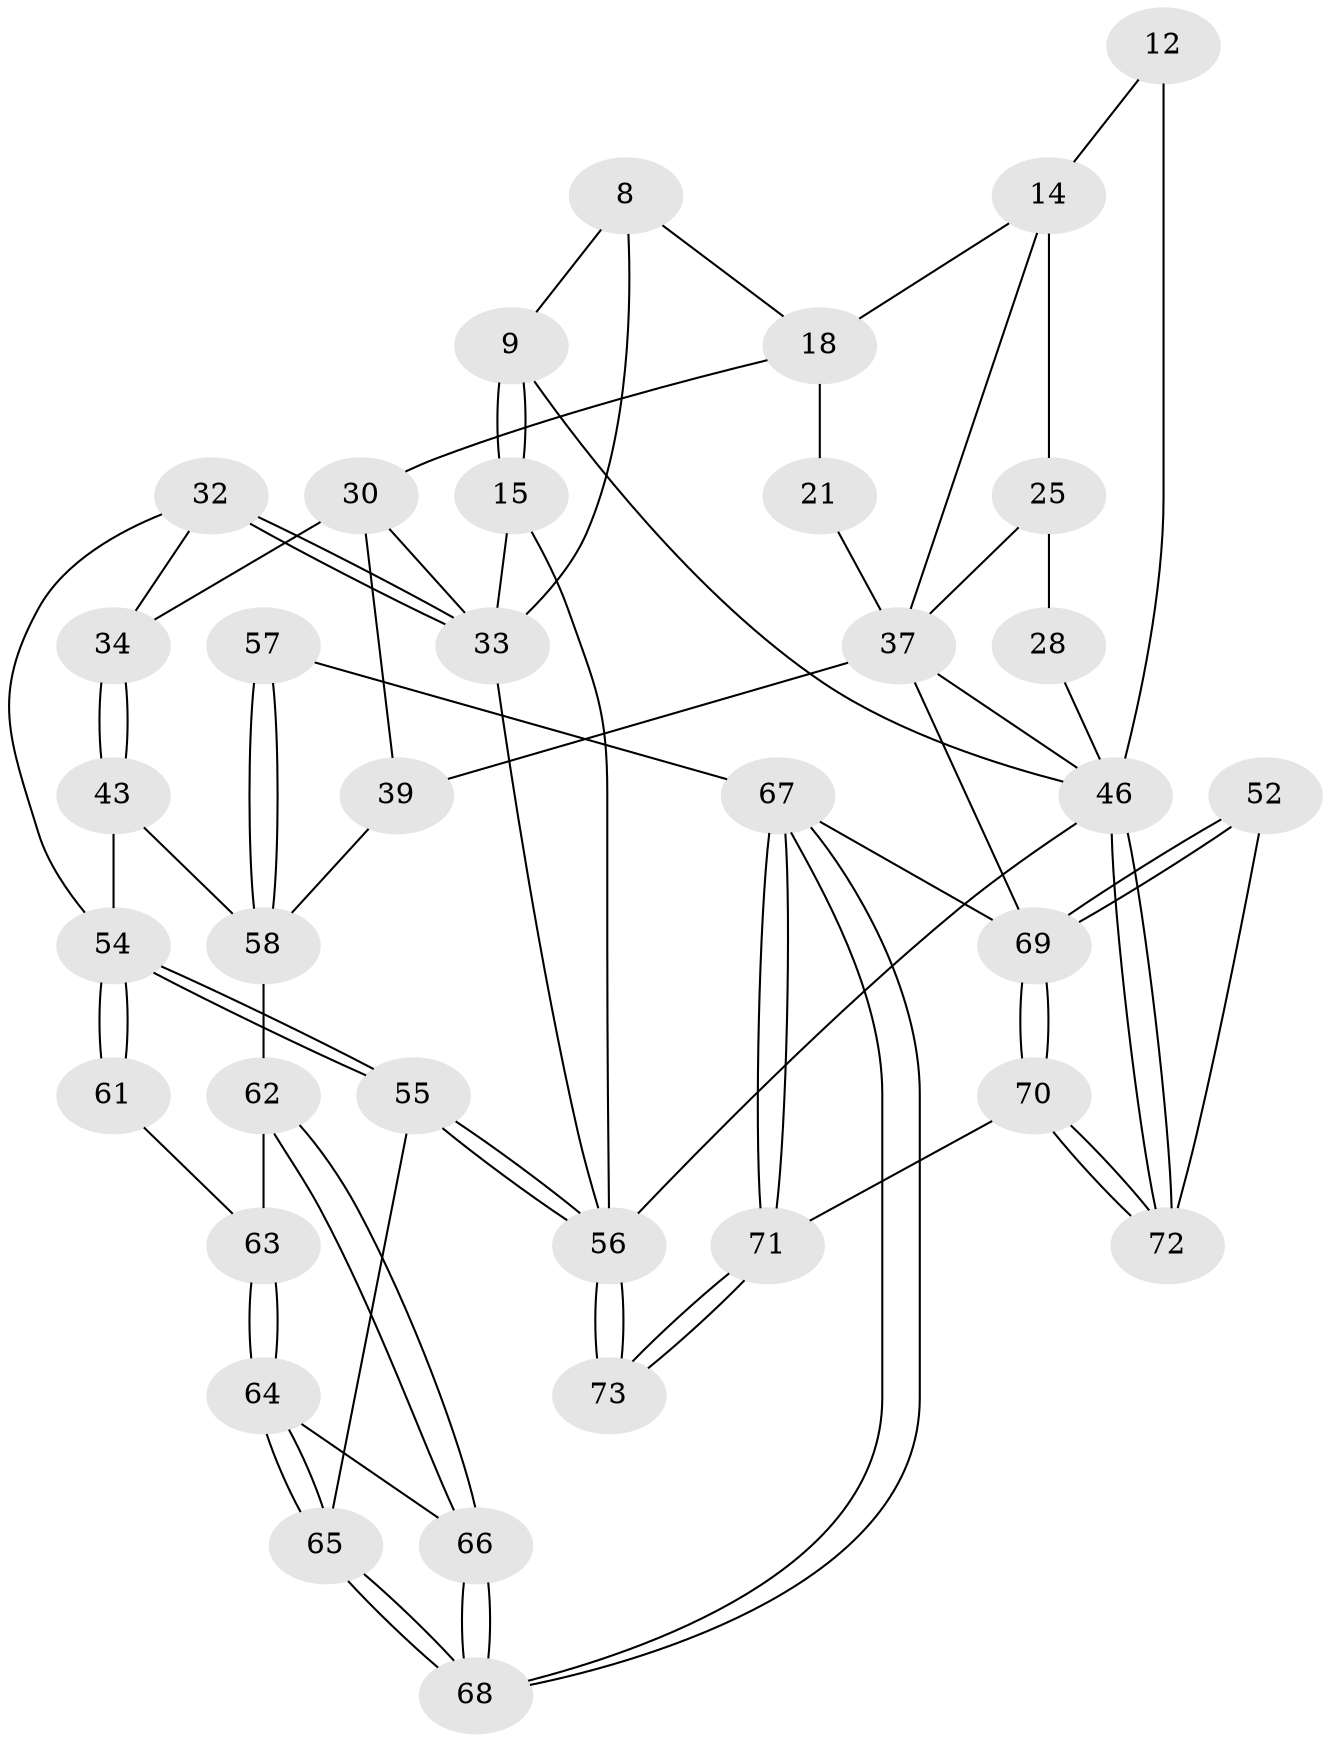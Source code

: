 // original degree distribution, {3: 0.0273972602739726, 5: 0.4931506849315068, 4: 0.2602739726027397, 6: 0.2191780821917808}
// Generated by graph-tools (version 1.1) at 2025/00/03/09/25 05:00:54]
// undirected, 36 vertices, 79 edges
graph export_dot {
graph [start="1"]
  node [color=gray90,style=filled];
  8 [pos="+0.3079111270535546+0.1357660176918419"];
  9 [pos="+0.305901616689347+0.12231863239207413",super="+3"];
  12 [pos="+0.8193674878334931+0.2928643619284744",super="+4+11"];
  14 [pos="+0.6535375702406372+0.3047857631244805",super="+13+5"];
  15 [pos="+0+0"];
  18 [pos="+0.430551263691669+0.38964990067429767",super="+7+6"];
  21 [pos="+0.5423540256025183+0.39540704149132794"];
  25 [pos="+0.7342054182052267+0.40413418214992713",super="+24"];
  28 [pos="+0.8787913788922872+0.44758210644808466"];
  30 [pos="+0.429097734277101+0.5135163945217883",super="+19"];
  32 [pos="+0.18006770345553916+0.5846414589645711",super="+31"];
  33 [pos="+0+0.5837043308899796",super="+17+16+20"];
  34 [pos="+0.3964597881011031+0.5283041311957332"];
  37 [pos="+0.7078859464467168+0.6488170138870127",super="+36+22+23"];
  39 [pos="+0.5025262123611147+0.5469918556203156",super="+29+38"];
  43 [pos="+0.35398153394936316+0.67372395225371"];
  46 [pos="+1+1",super="+2+40+35"];
  52 [pos="+0.7999110037322124+0.7956726693298499"];
  54 [pos="+0.2176609918691747+0.767007208477731",super="+45+44"];
  55 [pos="+0.17819706469375124+0.8415477588362549"];
  56 [pos="+0.16130712724099597+0.8486402676115121",super="+50"];
  57 [pos="+0.5019599583008356+0.7727706508275991"];
  58 [pos="+0.4554739490193962+0.7561402162481728",super="+48"];
  61 [pos="+0.30951182591757637+0.755458371472565"];
  62 [pos="+0.41942974340704847+0.7818867669995468"];
  63 [pos="+0.32586553549417313+0.7900826966764927"];
  64 [pos="+0.3114193914222867+0.8553858023735325"];
  65 [pos="+0.2996524497109282+0.875773792703559"];
  66 [pos="+0.3961931510449856+0.821956529270645"];
  67 [pos="+0.4343792830749234+1",super="+60"];
  68 [pos="+0.41793600322904995+1"];
  69 [pos="+0.6935689083694923+0.8958310607323372",super="+59+53"];
  70 [pos="+0.633824382781048+1"];
  71 [pos="+0.44436217680373025+1"];
  72 [pos="+0.9811828197013169+1",super="+51+47"];
  73 [pos="+0.3684894906395299+1"];
  8 -- 9;
  8 -- 18;
  8 -- 33;
  9 -- 15 [weight=2];
  9 -- 15;
  9 -- 46;
  12 -- 14 [weight=2];
  12 -- 46 [weight=3];
  14 -- 25;
  14 -- 18;
  14 -- 37;
  15 -- 33;
  15 -- 56;
  18 -- 21 [weight=2];
  18 -- 30;
  21 -- 37;
  25 -- 28 [weight=2];
  25 -- 37;
  28 -- 46;
  30 -- 34;
  30 -- 39;
  30 -- 33;
  32 -- 33 [weight=2];
  32 -- 33;
  32 -- 54;
  32 -- 34;
  33 -- 56;
  34 -- 43;
  34 -- 43;
  37 -- 39 [weight=2];
  37 -- 46;
  37 -- 69;
  39 -- 58 [weight=2];
  43 -- 58;
  43 -- 54;
  46 -- 72 [weight=3];
  46 -- 72;
  46 -- 56;
  52 -- 69 [weight=2];
  52 -- 69;
  52 -- 72;
  54 -- 55;
  54 -- 55;
  54 -- 61 [weight=2];
  54 -- 61;
  55 -- 56;
  55 -- 56;
  55 -- 65;
  56 -- 73 [weight=2];
  56 -- 73;
  57 -- 58 [weight=2];
  57 -- 58;
  57 -- 67;
  58 -- 62;
  61 -- 63;
  62 -- 63;
  62 -- 66;
  62 -- 66;
  63 -- 64;
  63 -- 64;
  64 -- 65;
  64 -- 65;
  64 -- 66;
  65 -- 68;
  65 -- 68;
  66 -- 68;
  66 -- 68;
  67 -- 68;
  67 -- 68;
  67 -- 71;
  67 -- 71;
  67 -- 69;
  69 -- 70;
  69 -- 70;
  70 -- 71;
  70 -- 72;
  70 -- 72;
  71 -- 73;
  71 -- 73;
}
